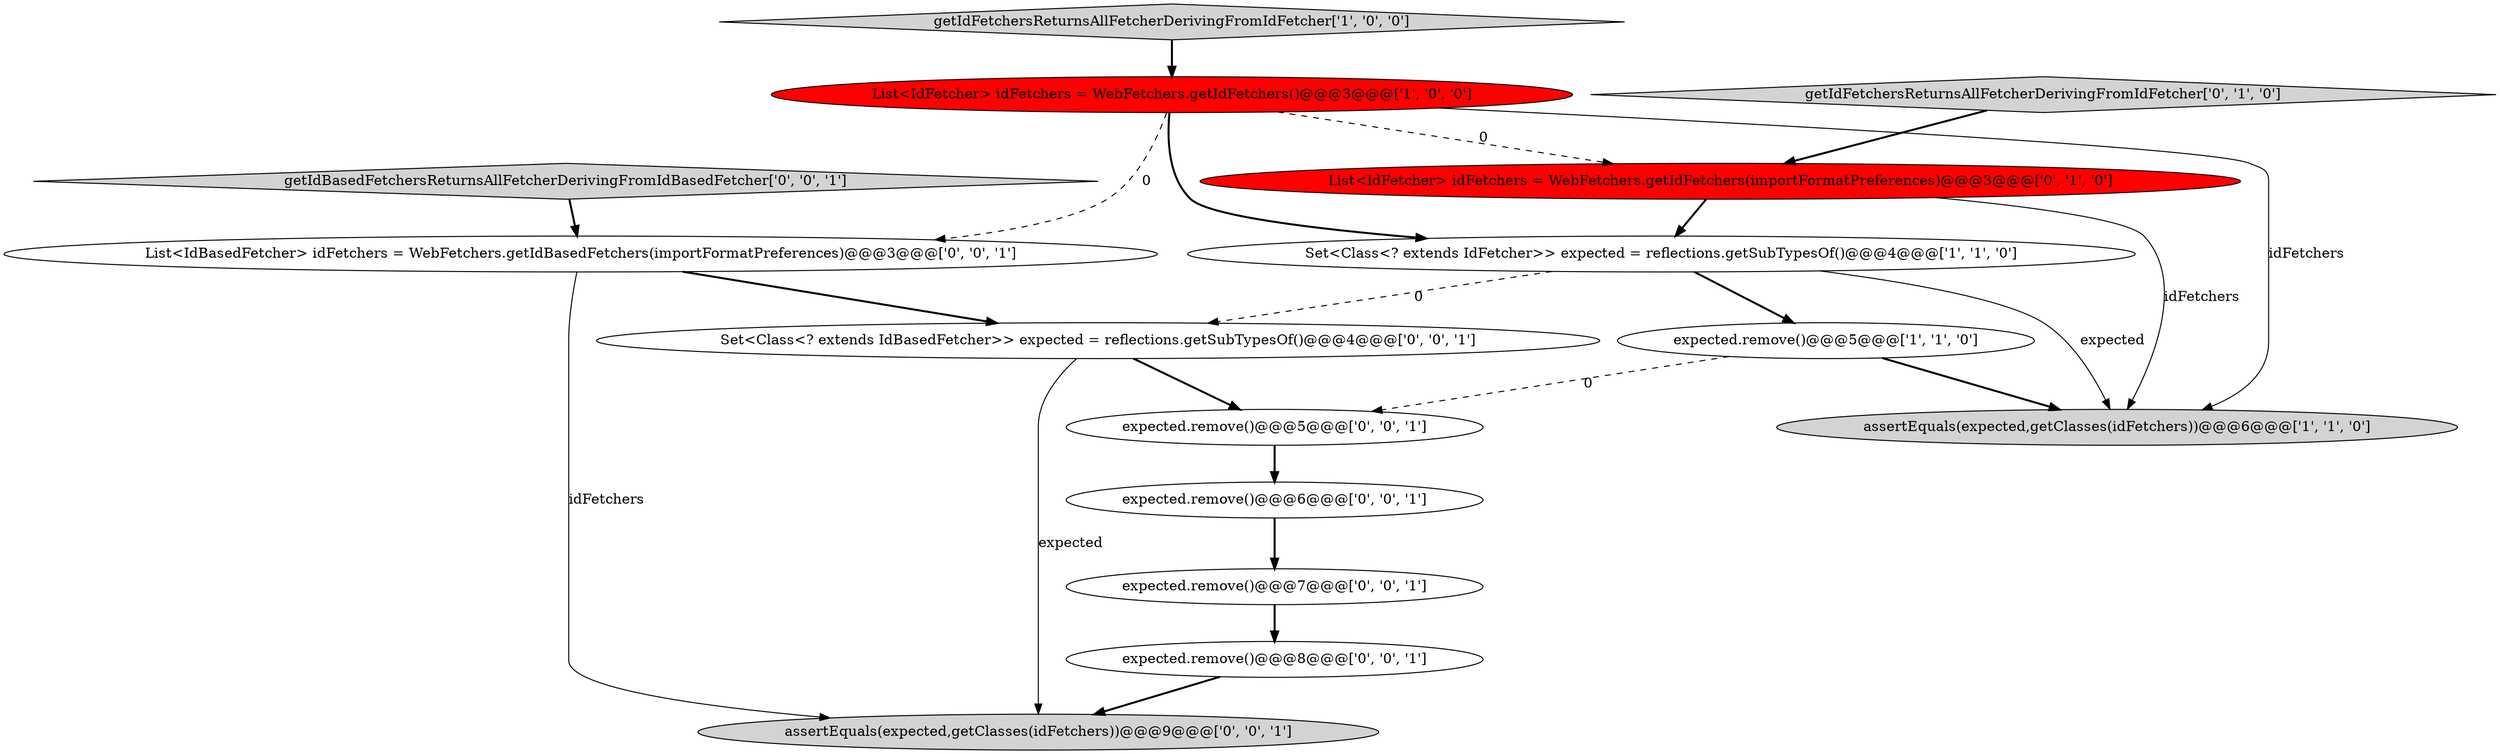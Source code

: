 digraph {
9 [style = filled, label = "expected.remove()@@@7@@@['0', '0', '1']", fillcolor = white, shape = ellipse image = "AAA0AAABBB3BBB"];
5 [style = filled, label = "List<IdFetcher> idFetchers = WebFetchers.getIdFetchers(importFormatPreferences)@@@3@@@['0', '1', '0']", fillcolor = red, shape = ellipse image = "AAA1AAABBB2BBB"];
6 [style = filled, label = "getIdFetchersReturnsAllFetcherDerivingFromIdFetcher['0', '1', '0']", fillcolor = lightgray, shape = diamond image = "AAA0AAABBB2BBB"];
1 [style = filled, label = "getIdFetchersReturnsAllFetcherDerivingFromIdFetcher['1', '0', '0']", fillcolor = lightgray, shape = diamond image = "AAA0AAABBB1BBB"];
3 [style = filled, label = "assertEquals(expected,getClasses(idFetchers))@@@6@@@['1', '1', '0']", fillcolor = lightgray, shape = ellipse image = "AAA0AAABBB1BBB"];
7 [style = filled, label = "expected.remove()@@@5@@@['0', '0', '1']", fillcolor = white, shape = ellipse image = "AAA0AAABBB3BBB"];
2 [style = filled, label = "Set<Class<? extends IdFetcher>> expected = reflections.getSubTypesOf()@@@4@@@['1', '1', '0']", fillcolor = white, shape = ellipse image = "AAA0AAABBB1BBB"];
10 [style = filled, label = "Set<Class<? extends IdBasedFetcher>> expected = reflections.getSubTypesOf()@@@4@@@['0', '0', '1']", fillcolor = white, shape = ellipse image = "AAA0AAABBB3BBB"];
4 [style = filled, label = "expected.remove()@@@5@@@['1', '1', '0']", fillcolor = white, shape = ellipse image = "AAA0AAABBB1BBB"];
13 [style = filled, label = "List<IdBasedFetcher> idFetchers = WebFetchers.getIdBasedFetchers(importFormatPreferences)@@@3@@@['0', '0', '1']", fillcolor = white, shape = ellipse image = "AAA0AAABBB3BBB"];
8 [style = filled, label = "expected.remove()@@@6@@@['0', '0', '1']", fillcolor = white, shape = ellipse image = "AAA0AAABBB3BBB"];
14 [style = filled, label = "assertEquals(expected,getClasses(idFetchers))@@@9@@@['0', '0', '1']", fillcolor = lightgray, shape = ellipse image = "AAA0AAABBB3BBB"];
0 [style = filled, label = "List<IdFetcher> idFetchers = WebFetchers.getIdFetchers()@@@3@@@['1', '0', '0']", fillcolor = red, shape = ellipse image = "AAA1AAABBB1BBB"];
12 [style = filled, label = "getIdBasedFetchersReturnsAllFetcherDerivingFromIdBasedFetcher['0', '0', '1']", fillcolor = lightgray, shape = diamond image = "AAA0AAABBB3BBB"];
11 [style = filled, label = "expected.remove()@@@8@@@['0', '0', '1']", fillcolor = white, shape = ellipse image = "AAA0AAABBB3BBB"];
13->10 [style = bold, label=""];
4->3 [style = bold, label=""];
2->3 [style = solid, label="expected"];
9->11 [style = bold, label=""];
0->5 [style = dashed, label="0"];
11->14 [style = bold, label=""];
0->2 [style = bold, label=""];
1->0 [style = bold, label=""];
7->8 [style = bold, label=""];
2->4 [style = bold, label=""];
10->7 [style = bold, label=""];
2->10 [style = dashed, label="0"];
12->13 [style = bold, label=""];
6->5 [style = bold, label=""];
5->2 [style = bold, label=""];
4->7 [style = dashed, label="0"];
10->14 [style = solid, label="expected"];
0->3 [style = solid, label="idFetchers"];
0->13 [style = dashed, label="0"];
8->9 [style = bold, label=""];
5->3 [style = solid, label="idFetchers"];
13->14 [style = solid, label="idFetchers"];
}
